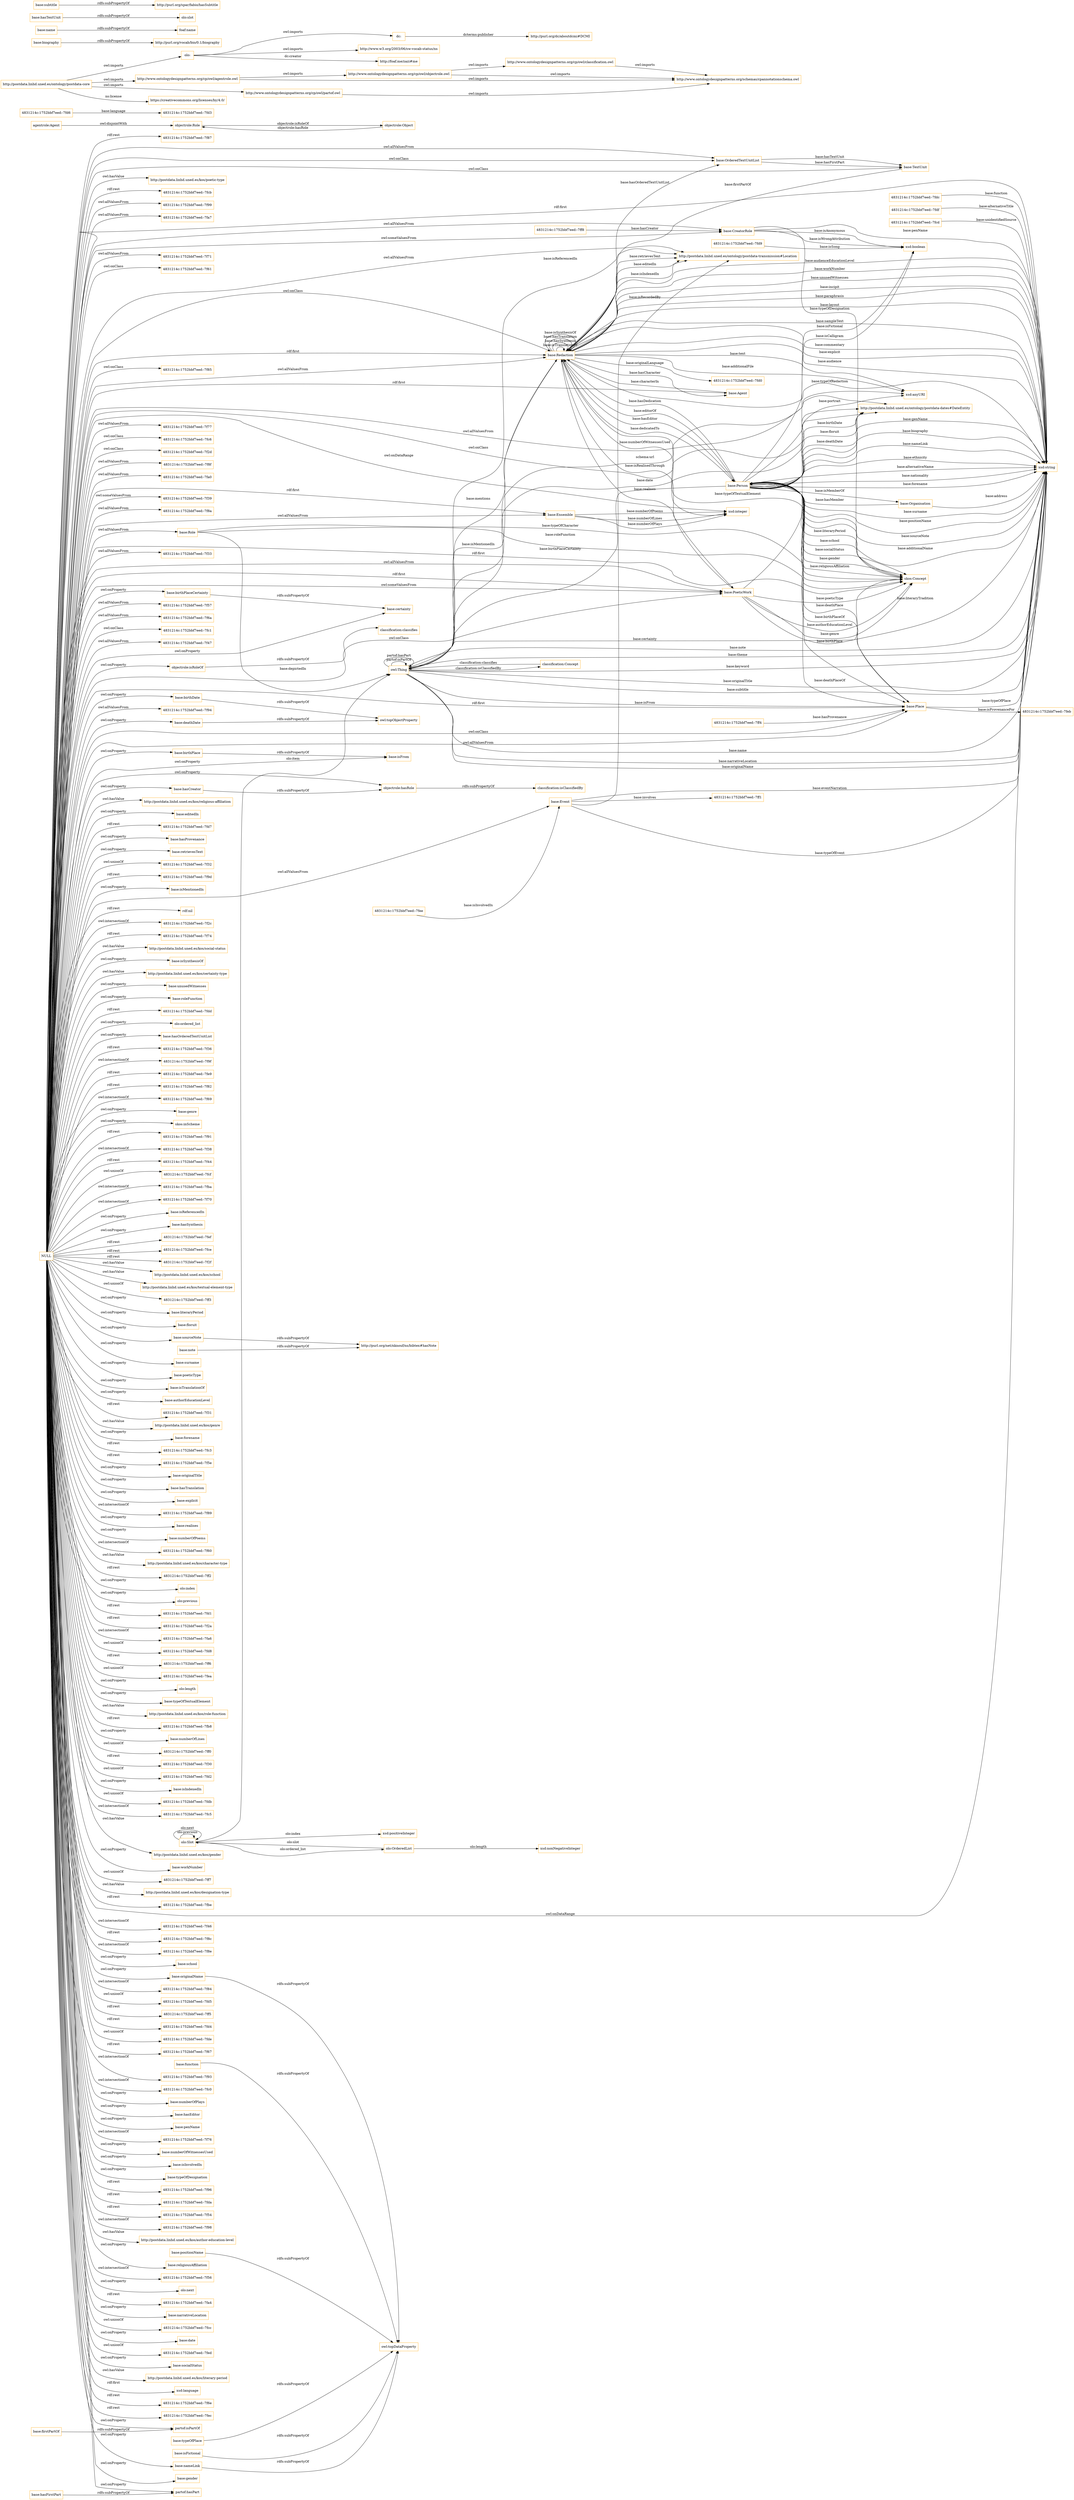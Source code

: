 digraph ar2dtool_diagram { 
rankdir=LR;
size="1501"
node [shape = rectangle, color="orange"]; "4831214c:1752bbf7eed:-7f99" "4831214c:1752bbf7eed:-7fa7" "base:Role" "4831214c:1752bbf7eed:-7ff1" "base:OrderedTextUnitList" "4831214c:1752bbf7eed:-7fd9" "4831214c:1752bbf7eed:-7fee" "agentrole:Agent" "4831214c:1752bbf7eed:-7ff4" "4831214c:1752bbf7eed:-7f71" "4831214c:1752bbf7eed:-7f61" "base:Agent" "base:CreatorRole" "base:Person" "base:Organisation" "4831214c:1752bbf7eed:-7f85" "base:Redaction" "4831214c:1752bbf7eed:-7fdc" "base:Ensemble" "4831214c:1752bbf7eed:-7fd6" "4831214c:1752bbf7eed:-7f77" "4831214c:1752bbf7eed:-7fc6" "4831214c:1752bbf7eed:-7fdf" "4831214c:1752bbf7eed:-7ff8" "4831214c:1752bbf7eed:-7f2d" "4831214c:1752bbf7eed:-7f8f" "4831214c:1752bbf7eed:-7fa0" "base:TextUnit" "4831214c:1752bbf7eed:-7f39" "4831214c:1752bbf7eed:-7f8a" "skos:Concept" "http://postdata.linhd.uned.es/ontology/postdata-dates#DateEntity" "4831214c:1752bbf7eed:-7f33" "base:Place" "4831214c:1752bbf7eed:-7feb" "base:Event" "4831214c:1752bbf7eed:-7f57" "4831214c:1752bbf7eed:-7f6a" "4831214c:1752bbf7eed:-7fc1" "4831214c:1752bbf7eed:-7f47" "4831214c:1752bbf7eed:-7fcd" "http://postdata.linhd.uned.es/ontology/postdata-transmission#Location" "base:PoeticWork" "4831214c:1752bbf7eed:-7f94" "owl:Thing" "objectrole:Role" "objectrole:Object" "olo:Slot" "olo:OrderedList" "classification:Concept" ; /*classes style*/
	"base:deathDate" -> "owl:topObjectProperty" [ label = "rdfs:subPropertyOf" ];
	"http://www.ontologydesignpatterns.org/cp/owl/objectrole.owl" -> "http://www.ontologydesignpatterns.org/cp/owl/classification.owl" [ label = "owl:imports" ];
	"http://www.ontologydesignpatterns.org/cp/owl/objectrole.owl" -> "http://www.ontologydesignpatterns.org/schemas/cpannotationschema.owl" [ label = "owl:imports" ];
	"http://www.ontologydesignpatterns.org/cp/owl/classification.owl" -> "http://www.ontologydesignpatterns.org/schemas/cpannotationschema.owl" [ label = "owl:imports" ];
	"base:firstPartOf" -> "partof:isPartOf" [ label = "rdfs:subPropertyOf" ];
	"agentrole:Agent" -> "objectrole:Role" [ label = "owl:disjointWith" ];
	"dc:" -> "http://purl.org/dc/aboutdcmi#DCMI" [ label = "dcterms:publisher" ];
	"olo:" -> "http://www.w3.org/2003/06/sw-vocab-status/ns" [ label = "owl:imports" ];
	"olo:" -> "dc:" [ label = "owl:imports" ];
	"olo:" -> "http://foaf.me/zazi#me" [ label = "dc:creator" ];
	"base:birthPlaceCertainty" -> "base:certainty" [ label = "rdfs:subPropertyOf" ];
	"base:biography" -> "http://purl.org/vocab/bio/0.1/biography" [ label = "rdfs:subPropertyOf" ];
	"objectrole:isRoleOf" -> "classification:classifies" [ label = "rdfs:subPropertyOf" ];
	"base:nameLink" -> "owl:topDataProperty" [ label = "rdfs:subPropertyOf" ];
	"base:sourceNote" -> "http://purl.org/net/nknouf/ns/bibtex#hasNote" [ label = "rdfs:subPropertyOf" ];
	"base:name" -> "foaf:name" [ label = "rdfs:subPropertyOf" ];
	"base:hasTextUnit" -> "olo:slot" [ label = "rdfs:subPropertyOf" ];
	"NULL" -> "base:birthPlace" [ label = "owl:onProperty" ];
	"NULL" -> "http://postdata.linhd.uned.es/kos/religious-affiliation" [ label = "owl:hasValue" ];
	"NULL" -> "base:PoeticWork" [ label = "owl:allValuesFrom" ];
	"NULL" -> "base:CreatorRole" [ label = "owl:someValuesFrom" ];
	"NULL" -> "4831214c:1752bbf7eed:-7f8a" [ label = "owl:allValuesFrom" ];
	"NULL" -> "base:editedIn" [ label = "owl:onProperty" ];
	"NULL" -> "4831214c:1752bbf7eed:-7fd7" [ label = "rdf:rest" ];
	"NULL" -> "base:Place" [ label = "rdf:first" ];
	"NULL" -> "base:hasProvenance" [ label = "owl:onProperty" ];
	"NULL" -> "base:retrievesText" [ label = "owl:onProperty" ];
	"NULL" -> "4831214c:1752bbf7eed:-7f32" [ label = "owl:unionOf" ];
	"NULL" -> "base:PoeticWork" [ label = "rdf:first" ];
	"NULL" -> "4831214c:1752bbf7eed:-7f9d" [ label = "rdf:rest" ];
	"NULL" -> "base:isMentionedIn" [ label = "owl:onProperty" ];
	"NULL" -> "base:birthDate" [ label = "owl:onProperty" ];
	"NULL" -> "rdf:nil" [ label = "rdf:rest" ];
	"NULL" -> "4831214c:1752bbf7eed:-7f2c" [ label = "owl:intersectionOf" ];
	"NULL" -> "4831214c:1752bbf7eed:-7f74" [ label = "rdf:rest" ];
	"NULL" -> "http://postdata.linhd.uned.es/kos/social-status" [ label = "owl:hasValue" ];
	"NULL" -> "base:isSynthesisOf" [ label = "owl:onProperty" ];
	"NULL" -> "base:birthPlaceCertainty" [ label = "owl:onProperty" ];
	"NULL" -> "http://postdata.linhd.uned.es/kos/certainty-type" [ label = "owl:hasValue" ];
	"NULL" -> "base:unusedWitnesses" [ label = "owl:onProperty" ];
	"NULL" -> "objectrole:isRoleOf" [ label = "owl:onProperty" ];
	"NULL" -> "base:roleFunction" [ label = "owl:onProperty" ];
	"NULL" -> "4831214c:1752bbf7eed:-7fdd" [ label = "rdf:rest" ];
	"NULL" -> "4831214c:1752bbf7eed:-7f57" [ label = "owl:allValuesFrom" ];
	"NULL" -> "partof:isPartOf" [ label = "owl:onProperty" ];
	"NULL" -> "olo:ordered_list" [ label = "owl:onProperty" ];
	"NULL" -> "base:hasOrderedTextUnitList" [ label = "owl:onProperty" ];
	"NULL" -> "4831214c:1752bbf7eed:-7f36" [ label = "rdf:rest" ];
	"NULL" -> "4831214c:1752bbf7eed:-7f9f" [ label = "owl:intersectionOf" ];
	"NULL" -> "4831214c:1752bbf7eed:-7fe9" [ label = "rdf:rest" ];
	"NULL" -> "4831214c:1752bbf7eed:-7f82" [ label = "rdf:rest" ];
	"NULL" -> "4831214c:1752bbf7eed:-7f69" [ label = "owl:intersectionOf" ];
	"NULL" -> "base:Role" [ label = "owl:allValuesFrom" ];
	"NULL" -> "base:genre" [ label = "owl:onProperty" ];
	"NULL" -> "base:OrderedTextUnitList" [ label = "owl:allValuesFrom" ];
	"NULL" -> "skos:inScheme" [ label = "owl:onProperty" ];
	"NULL" -> "4831214c:1752bbf7eed:-7f91" [ label = "rdf:rest" ];
	"NULL" -> "base:CreatorRole" [ label = "owl:allValuesFrom" ];
	"NULL" -> "http://postdata.linhd.uned.es/ontology/postdata-dates#DateEntity" [ label = "owl:onClass" ];
	"NULL" -> "4831214c:1752bbf7eed:-7f99" [ label = "owl:allValuesFrom" ];
	"NULL" -> "4831214c:1752bbf7eed:-7f38" [ label = "owl:intersectionOf" ];
	"NULL" -> "base:Ensemble" [ label = "owl:allValuesFrom" ];
	"NULL" -> "4831214c:1752bbf7eed:-7f44" [ label = "rdf:rest" ];
	"NULL" -> "4831214c:1752bbf7eed:-7fcf" [ label = "owl:unionOf" ];
	"NULL" -> "4831214c:1752bbf7eed:-7fba" [ label = "owl:intersectionOf" ];
	"NULL" -> "4831214c:1752bbf7eed:-7f70" [ label = "owl:intersectionOf" ];
	"NULL" -> "4831214c:1752bbf7eed:-7f47" [ label = "owl:allValuesFrom" ];
	"NULL" -> "base:isReferencedIn" [ label = "owl:onProperty" ];
	"NULL" -> "base:hasSynthesis" [ label = "owl:onProperty" ];
	"NULL" -> "4831214c:1752bbf7eed:-7fef" [ label = "rdf:rest" ];
	"NULL" -> "4831214c:1752bbf7eed:-7fce" [ label = "rdf:rest" ];
	"NULL" -> "4831214c:1752bbf7eed:-7f2f" [ label = "rdf:rest" ];
	"NULL" -> "base:Agent" [ label = "rdf:first" ];
	"NULL" -> "http://postdata.linhd.uned.es/kos/school" [ label = "owl:hasValue" ];
	"NULL" -> "skos:Concept" [ label = "rdf:first" ];
	"NULL" -> "http://postdata.linhd.uned.es/kos/textual-element-type" [ label = "owl:hasValue" ];
	"NULL" -> "4831214c:1752bbf7eed:-7ff3" [ label = "owl:unionOf" ];
	"NULL" -> "base:literaryPeriod" [ label = "owl:onProperty" ];
	"NULL" -> "base:floruit" [ label = "owl:onProperty" ];
	"NULL" -> "4831214c:1752bbf7eed:-7f39" [ label = "owl:someValuesFrom" ];
	"NULL" -> "xsd:string" [ label = "owl:onDataRange" ];
	"NULL" -> "base:surname" [ label = "owl:onProperty" ];
	"NULL" -> "base:poeticType" [ label = "owl:onProperty" ];
	"NULL" -> "base:isTranslationOf" [ label = "owl:onProperty" ];
	"NULL" -> "base:authorEducationLevel" [ label = "owl:onProperty" ];
	"NULL" -> "4831214c:1752bbf7eed:-7f31" [ label = "rdf:rest" ];
	"NULL" -> "http://postdata.linhd.uned.es/kos/genre" [ label = "owl:hasValue" ];
	"NULL" -> "base:forename" [ label = "owl:onProperty" ];
	"NULL" -> "4831214c:1752bbf7eed:-7fc3" [ label = "rdf:rest" ];
	"NULL" -> "4831214c:1752bbf7eed:-7f5e" [ label = "rdf:rest" ];
	"NULL" -> "base:originalTitle" [ label = "owl:onProperty" ];
	"NULL" -> "4831214c:1752bbf7eed:-7fc1" [ label = "owl:onClass" ];
	"NULL" -> "base:hasTranslation" [ label = "owl:onProperty" ];
	"NULL" -> "base:Redaction" [ label = "owl:allValuesFrom" ];
	"NULL" -> "base:explicit" [ label = "owl:onProperty" ];
	"NULL" -> "4831214c:1752bbf7eed:-7f89" [ label = "owl:intersectionOf" ];
	"NULL" -> "base:realises" [ label = "owl:onProperty" ];
	"NULL" -> "base:numberOfPoems" [ label = "owl:onProperty" ];
	"NULL" -> "base:PoeticWork" [ label = "owl:someValuesFrom" ];
	"NULL" -> "4831214c:1752bbf7eed:-7f60" [ label = "owl:intersectionOf" ];
	"NULL" -> "http://postdata.linhd.uned.es/kos/character-type" [ label = "owl:hasValue" ];
	"NULL" -> "4831214c:1752bbf7eed:-7ff2" [ label = "rdf:rest" ];
	"NULL" -> "olo:index" [ label = "owl:onProperty" ];
	"NULL" -> "olo:previous" [ label = "owl:onProperty" ];
	"NULL" -> "4831214c:1752bbf7eed:-7fd1" [ label = "rdf:rest" ];
	"NULL" -> "4831214c:1752bbf7eed:-7f2a" [ label = "rdf:rest" ];
	"NULL" -> "4831214c:1752bbf7eed:-7f71" [ label = "owl:allValuesFrom" ];
	"NULL" -> "4831214c:1752bbf7eed:-7fa6" [ label = "owl:intersectionOf" ];
	"NULL" -> "4831214c:1752bbf7eed:-7fd8" [ label = "owl:unionOf" ];
	"NULL" -> "4831214c:1752bbf7eed:-7ff6" [ label = "rdf:rest" ];
	"NULL" -> "base:PoeticWork" [ label = "owl:onClass" ];
	"NULL" -> "xsd:string" [ label = "rdf:first" ];
	"NULL" -> "4831214c:1752bbf7eed:-7fea" [ label = "owl:unionOf" ];
	"NULL" -> "olo:length" [ label = "owl:onProperty" ];
	"NULL" -> "base:typeOfTextualElement" [ label = "owl:onProperty" ];
	"NULL" -> "http://postdata.linhd.uned.es/kos/role-function" [ label = "owl:hasValue" ];
	"NULL" -> "4831214c:1752bbf7eed:-7fb8" [ label = "rdf:rest" ];
	"NULL" -> "4831214c:1752bbf7eed:-7f85" [ label = "owl:onClass" ];
	"NULL" -> "base:numberOfLines" [ label = "owl:onProperty" ];
	"NULL" -> "4831214c:1752bbf7eed:-7ff0" [ label = "owl:unionOf" ];
	"NULL" -> "4831214c:1752bbf7eed:-7f77" [ label = "owl:allValuesFrom" ];
	"NULL" -> "4831214c:1752bbf7eed:-7f30" [ label = "rdf:rest" ];
	"NULL" -> "4831214c:1752bbf7eed:-7fd2" [ label = "owl:unionOf" ];
	"NULL" -> "base:isIndexedIn" [ label = "owl:onProperty" ];
	"NULL" -> "4831214c:1752bbf7eed:-7f6a" [ label = "owl:allValuesFrom" ];
	"NULL" -> "4831214c:1752bbf7eed:-7fdb" [ label = "owl:unionOf" ];
	"NULL" -> "4831214c:1752bbf7eed:-7f61" [ label = "owl:onClass" ];
	"NULL" -> "4831214c:1752bbf7eed:-7fc5" [ label = "owl:intersectionOf" ];
	"NULL" -> "http://postdata.linhd.uned.es/kos/gender" [ label = "owl:hasValue" ];
	"NULL" -> "base:workNumber" [ label = "owl:onProperty" ];
	"NULL" -> "base:hasCreator" [ label = "owl:onProperty" ];
	"NULL" -> "4831214c:1752bbf7eed:-7ff7" [ label = "owl:unionOf" ];
	"NULL" -> "http://postdata.linhd.uned.es/kos/designation-type" [ label = "owl:hasValue" ];
	"NULL" -> "4831214c:1752bbf7eed:-7fbe" [ label = "rdf:rest" ];
	"NULL" -> "base:deathDate" [ label = "owl:onProperty" ];
	"NULL" -> "4831214c:1752bbf7eed:-7f2d" [ label = "owl:onClass" ];
	"NULL" -> "4831214c:1752bbf7eed:-7f94" [ label = "owl:allValuesFrom" ];
	"NULL" -> "4831214c:1752bbf7eed:-7f46" [ label = "owl:intersectionOf" ];
	"NULL" -> "base:isFrom" [ label = "owl:onProperty" ];
	"NULL" -> "4831214c:1752bbf7eed:-7f8c" [ label = "rdf:rest" ];
	"NULL" -> "4831214c:1752bbf7eed:-7f8e" [ label = "owl:intersectionOf" ];
	"NULL" -> "base:Redaction" [ label = "owl:onClass" ];
	"NULL" -> "base:school" [ label = "owl:onProperty" ];
	"NULL" -> "4831214c:1752bbf7eed:-7f84" [ label = "owl:intersectionOf" ];
	"NULL" -> "4831214c:1752bbf7eed:-7fd5" [ label = "owl:unionOf" ];
	"NULL" -> "xsd:integer" [ label = "owl:onDataRange" ];
	"NULL" -> "4831214c:1752bbf7eed:-7fc6" [ label = "owl:onClass" ];
	"NULL" -> "4831214c:1752bbf7eed:-7ff5" [ label = "rdf:rest" ];
	"NULL" -> "4831214c:1752bbf7eed:-7fd4" [ label = "rdf:rest" ];
	"NULL" -> "4831214c:1752bbf7eed:-7fde" [ label = "owl:unionOf" ];
	"NULL" -> "4831214c:1752bbf7eed:-7f67" [ label = "rdf:rest" ];
	"NULL" -> "4831214c:1752bbf7eed:-7f93" [ label = "owl:intersectionOf" ];
	"NULL" -> "objectrole:hasRole" [ label = "owl:onProperty" ];
	"NULL" -> "partof:hasPart" [ label = "owl:onProperty" ];
	"NULL" -> "4831214c:1752bbf7eed:-7fc0" [ label = "owl:intersectionOf" ];
	"NULL" -> "base:Place" [ label = "owl:onClass" ];
	"NULL" -> "base:numberOfPlays" [ label = "owl:onProperty" ];
	"NULL" -> "base:hasEditor" [ label = "owl:onProperty" ];
	"NULL" -> "base:penName" [ label = "owl:onProperty" ];
	"NULL" -> "base:nameLink" [ label = "owl:onProperty" ];
	"NULL" -> "base:Ensemble" [ label = "rdf:first" ];
	"NULL" -> "4831214c:1752bbf7eed:-7f76" [ label = "owl:intersectionOf" ];
	"NULL" -> "base:numberOfWitnessesUsed" [ label = "owl:onProperty" ];
	"NULL" -> "base:isInvolvedIn" [ label = "owl:onProperty" ];
	"NULL" -> "base:typeOfDesignation" [ label = "owl:onProperty" ];
	"NULL" -> "4831214c:1752bbf7eed:-7f96" [ label = "rdf:rest" ];
	"NULL" -> "http://postdata.linhd.uned.es/ontology/postdata-transmission#Location" [ label = "owl:allValuesFrom" ];
	"NULL" -> "base:Redaction" [ label = "rdf:first" ];
	"NULL" -> "4831214c:1752bbf7eed:-7fda" [ label = "rdf:rest" ];
	"NULL" -> "4831214c:1752bbf7eed:-7f54" [ label = "rdf:rest" ];
	"NULL" -> "4831214c:1752bbf7eed:-7f33" [ label = "owl:allValuesFrom" ];
	"NULL" -> "4831214c:1752bbf7eed:-7f98" [ label = "owl:intersectionOf" ];
	"NULL" -> "http://postdata.linhd.uned.es/kos/author-education-level" [ label = "owl:hasValue" ];
	"NULL" -> "base:originalName" [ label = "owl:onProperty" ];
	"NULL" -> "base:religiousAffiliation" [ label = "owl:onProperty" ];
	"NULL" -> "4831214c:1752bbf7eed:-7f56" [ label = "owl:intersectionOf" ];
	"NULL" -> "olo:next" [ label = "owl:onProperty" ];
	"NULL" -> "4831214c:1752bbf7eed:-7fa4" [ label = "rdf:rest" ];
	"NULL" -> "base:sourceNote" [ label = "owl:onProperty" ];
	"NULL" -> "base:narrativeLocation" [ label = "owl:onProperty" ];
	"NULL" -> "4831214c:1752bbf7eed:-7fcc" [ label = "owl:unionOf" ];
	"NULL" -> "base:certainty" [ label = "owl:onProperty" ];
	"NULL" -> "base:date" [ label = "owl:onProperty" ];
	"NULL" -> "4831214c:1752bbf7eed:-7fed" [ label = "owl:unionOf" ];
	"NULL" -> "base:TextUnit" [ label = "owl:onClass" ];
	"NULL" -> "base:Place" [ label = "owl:allValuesFrom" ];
	"NULL" -> "base:socialStatus" [ label = "owl:onProperty" ];
	"NULL" -> "http://postdata.linhd.uned.es/kos/literary-period" [ label = "owl:hasValue" ];
	"NULL" -> "http://postdata.linhd.uned.es/ontology/postdata-dates#DateEntity" [ label = "owl:allValuesFrom" ];
	"NULL" -> "xsd:language" [ label = "rdf:first" ];
	"NULL" -> "4831214c:1752bbf7eed:-7fa7" [ label = "owl:allValuesFrom" ];
	"NULL" -> "4831214c:1752bbf7eed:-7f8f" [ label = "owl:allValuesFrom" ];
	"NULL" -> "4831214c:1752bbf7eed:-7f6e" [ label = "rdf:rest" ];
	"NULL" -> "4831214c:1752bbf7eed:-7fec" [ label = "rdf:rest" ];
	"NULL" -> "base:gender" [ label = "owl:onProperty" ];
	"NULL" -> "4831214c:1752bbf7eed:-7f87" [ label = "rdf:rest" ];
	"NULL" -> "http://postdata.linhd.uned.es/kos/poetic-type" [ label = "owl:hasValue" ];
	"NULL" -> "base:OrderedTextUnitList" [ label = "owl:onClass" ];
	"NULL" -> "4831214c:1752bbf7eed:-7fcb" [ label = "rdf:rest" ];
	"NULL" -> "base:Event" [ label = "owl:allValuesFrom" ];
	"NULL" -> "4831214c:1752bbf7eed:-7fa0" [ label = "owl:allValuesFrom" ];
	"base:hasFirstPart" -> "partof:hasPart" [ label = "rdfs:subPropertyOf" ];
	"base:hasCreator" -> "objectrole:hasRole" [ label = "rdfs:subPropertyOf" ];
	"base:birthPlace" -> "base:isFrom" [ label = "rdfs:subPropertyOf" ];
	"http://www.ontologydesignpatterns.org/cp/owl/agentrole.owl" -> "http://www.ontologydesignpatterns.org/cp/owl/objectrole.owl" [ label = "owl:imports" ];
	"http://www.ontologydesignpatterns.org/cp/owl/agentrole.owl" -> "http://www.ontologydesignpatterns.org/schemas/cpannotationschema.owl" [ label = "owl:imports" ];
	"base:isFictional" -> "owl:topDataProperty" [ label = "rdfs:subPropertyOf" ];
	"base:subtitle" -> "http://purl.org/spar/fabio/hasSubtitle" [ label = "rdfs:subPropertyOf" ];
	"base:function" -> "owl:topDataProperty" [ label = "rdfs:subPropertyOf" ];
	"base:originalName" -> "owl:topDataProperty" [ label = "rdfs:subPropertyOf" ];
	"http://www.ontologydesignpatterns.org/cp/owl/partof.owl" -> "http://www.ontologydesignpatterns.org/schemas/cpannotationschema.owl" [ label = "owl:imports" ];
	"http://postdata.linhd.uned.es/ontology/postdata-core" -> "https://creativecommons.org/licenses/by/4.0/" [ label = "ns:license" ];
	"http://postdata.linhd.uned.es/ontology/postdata-core" -> "http://www.ontologydesignpatterns.org/cp/owl/partof.owl" [ label = "owl:imports" ];
	"http://postdata.linhd.uned.es/ontology/postdata-core" -> "http://www.ontologydesignpatterns.org/cp/owl/agentrole.owl" [ label = "owl:imports" ];
	"http://postdata.linhd.uned.es/ontology/postdata-core" -> "olo:" [ label = "owl:imports" ];
	"base:note" -> "http://purl.org/net/nknouf/ns/bibtex#hasNote" [ label = "rdfs:subPropertyOf" ];
	"base:birthDate" -> "owl:topObjectProperty" [ label = "rdfs:subPropertyOf" ];
	"base:positionName" -> "owl:topDataProperty" [ label = "rdfs:subPropertyOf" ];
	"objectrole:hasRole" -> "classification:isClassifiedBy" [ label = "rdfs:subPropertyOf" ];
	"base:typeOfPlace" -> "owl:topDataProperty" [ label = "rdfs:subPropertyOf" ];
	"base:Redaction" -> "owl:Thing" [ label = "base:mentions" ];
	"base:Person" -> "xsd:boolean" [ label = "base:isFictional" ];
	"owl:Thing" -> "xsd:string" [ label = "base:narrativeLocation" ];
	"base:CreatorRole" -> "xsd:string" [ label = "base:penName" ];
	"base:Person" -> "base:Place" [ label = "base:deathPlace" ];
	"base:Ensemble" -> "xsd:integer" [ label = "base:numberOfLines" ];
	"base:Redaction" -> "xsd:string" [ label = "base:audienceEducationLevel" ];
	"base:Event" -> "xsd:string" [ label = "base:eventNarration" ];
	"base:Redaction" -> "xsd:string" [ label = "base:workNumber" ];
	"owl:Thing" -> "xsd:string" [ label = "base:originalName" ];
	"base:OrderedTextUnitList" -> "base:TextUnit" [ label = "base:hasTextUnit" ];
	"base:Redaction" -> "base:Person" [ label = "base:hasEditor" ];
	"olo:Slot" -> "olo:Slot" [ label = "olo:previous" ];
	"base:Redaction" -> "xsd:string" [ label = "base:unusedWitnesses" ];
	"base:Place" -> "base:Person" [ label = "base:deathPlaceOf" ];
	"base:Person" -> "http://postdata.linhd.uned.es/ontology/postdata-dates#DateEntity" [ label = "base:floruit" ];
	"base:Person" -> "xsd:string" [ label = "base:surname" ];
	"base:Person" -> "xsd:string" [ label = "base:positionName" ];
	"classification:Concept" -> "owl:Thing" [ label = "classification:classifies" ];
	"4831214c:1752bbf7eed:-7ff8" -> "base:CreatorRole" [ label = "base:hasCreator" ];
	"base:Redaction" -> "xsd:string" [ label = "base:paraphrasis" ];
	"base:Person" -> "base:Redaction" [ label = "base:hasDedication" ];
	"base:Event" -> "xsd:string" [ label = "base:typeOfEvent" ];
	"base:Person" -> "http://postdata.linhd.uned.es/ontology/postdata-dates#DateEntity" [ label = "base:deathDate" ];
	"base:Person" -> "base:Place" [ label = "base:birthPlace" ];
	"base:Event" -> "http://postdata.linhd.uned.es/ontology/postdata-transmission#Location" [ label = "base:isRecordedBy" ];
	"base:CreatorRole" -> "xsd:boolean" [ label = "base:isAnonymous" ];
	"base:Redaction" -> "base:Agent" [ label = "base:hasCharacter" ];
	"base:Redaction" -> "xsd:anyURI" [ label = "base:text" ];
	"base:Redaction" -> "xsd:anyURI" [ label = "base:additionalFile" ];
	"base:Person" -> "base:Organisation" [ label = "base:isMemberOf" ];
	"base:Redaction" -> "xsd:string" [ label = "base:layout" ];
	"base:PoeticWork" -> "xsd:boolean" [ label = "base:isCalligram" ];
	"olo:Slot" -> "olo:OrderedList" [ label = "olo:ordered_list" ];
	"base:Redaction" -> "http://postdata.linhd.uned.es/ontology/postdata-transmission#Location" [ label = "base:editedIn" ];
	"base:Redaction" -> "skos:Concept" [ label = "base:typeOfTextualElement" ];
	"olo:OrderedList" -> "xsd:nonNegativeInteger" [ label = "olo:length" ];
	"4831214c:1752bbf7eed:-7fee" -> "base:Event" [ label = "base:isInvolvedIn" ];
	"base:PoeticWork" -> "base:Redaction" [ label = "base:isRealisedThrough" ];
	"base:Redaction" -> "base:PoeticWork" [ label = "base:realises" ];
	"base:Person" -> "skos:Concept" [ label = "base:religiousAffiliation" ];
	"base:Person" -> "xsd:string" [ label = "base:sourceNote" ];
	"base:Redaction" -> "xsd:string" [ label = "base:sampleText" ];
	"base:Redaction" -> "xsd:string" [ label = "base:incipit" ];
	"base:Person" -> "http://postdata.linhd.uned.es/ontology/postdata-dates#DateEntity" [ label = "base:birthDate" ];
	"base:Person" -> "owl:Thing" [ label = "base:birthPlaceCertainty" ];
	"base:Person" -> "skos:Concept" [ label = "base:literaryPeriod" ];
	"base:Person" -> "xsd:string" [ label = "base:additionalName" ];
	"base:Person" -> "xsd:string" [ label = "base:genName" ];
	"base:Person" -> "base:Redaction" [ label = "base:editorOf" ];
	"base:CreatorRole" -> "skos:Concept" [ label = "base:typeOfDesignation" ];
	"base:Person" -> "xsd:string" [ label = "base:biography" ];
	"base:Redaction" -> "base:Redaction" [ label = "base:isTranslationOf" ];
	"owl:Thing" -> "skos:Concept" [ label = "base:certainty" ];
	"base:Redaction" -> "base:Redaction" [ label = "base:hasSynthesis" ];
	"olo:OrderedList" -> "olo:Slot" [ label = "olo:slot" ];
	"base:Person" -> "skos:Concept" [ label = "base:school" ];
	"olo:Slot" -> "olo:Slot" [ label = "olo:next" ];
	"owl:Thing" -> "xsd:anyURI" [ label = "schema:url" ];
	"owl:Thing" -> "http://postdata.linhd.uned.es/ontology/postdata-transmission#Location" [ label = "base:isReferencedIn" ];
	"base:PoeticWork" -> "xsd:string" [ label = "base:literaryTradition" ];
	"owl:Thing" -> "xsd:string" [ label = "base:note" ];
	"4831214c:1752bbf7eed:-7fcd" -> "xsd:string" [ label = "base:unidentifiedSource" ];
	"owl:Thing" -> "xsd:string" [ label = "base:theme" ];
	"base:Event" -> "4831214c:1752bbf7eed:-7ff1" [ label = "base:involves" ];
	"base:Role" -> "skos:Concept" [ label = "base:roleFunction" ];
	"base:PoeticWork" -> "skos:Concept" [ label = "base:poeticType" ];
	"olo:Slot" -> "owl:Thing" [ label = "olo:item" ];
	"base:Place" -> "xsd:string" [ label = "base:typeOfPlace" ];
	"4831214c:1752bbf7eed:-7fd9" -> "xsd:boolean" [ label = "base:isSong" ];
	"base:Person" -> "xsd:string" [ label = "base:nameLink" ];
	"base:Ensemble" -> "xsd:integer" [ label = "base:numberOfPlays" ];
	"base:Place" -> "base:Person" [ label = "base:birthPlaceOf" ];
	"base:Redaction" -> "http://postdata.linhd.uned.es/ontology/postdata-transmission#Location" [ label = "base:isIndexedIn" ];
	"base:Person" -> "xsd:string" [ label = "base:ethnicity" ];
	"owl:Thing" -> "xsd:string" [ label = "base:keyword" ];
	"base:Redaction" -> "xsd:string" [ label = "base:commentary" ];
	"base:Redaction" -> "base:OrderedTextUnitList" [ label = "base:hasOrderedTextUnitList" ];
	"owl:Thing" -> "xsd:string" [ label = "base:originalTitle" ];
	"base:Person" -> "skos:Concept" [ label = "base:socialStatus" ];
	"owl:Thing" -> "classification:Concept" [ label = "classification:isClassifiedBy" ];
	"owl:Thing" -> "owl:Thing" [ label = "partof:isPartOf" ];
	"olo:Slot" -> "xsd:positiveInteger" [ label = "olo:index" ];
	"4831214c:1752bbf7eed:-7fdc" -> "xsd:string" [ label = "base:function" ];
	"base:PoeticWork" -> "skos:Concept" [ label = "base:authorEducationLevel" ];
	"owl:Thing" -> "base:Place" [ label = "base:isFrom" ];
	"base:Redaction" -> "base:Redaction" [ label = "base:hasTranslation" ];
	"base:CreatorRole" -> "xsd:boolean" [ label = "base:isWrongAttribution" ];
	"owl:Thing" -> "http://postdata.linhd.uned.es/ontology/postdata-dates#DateEntity" [ label = "base:date" ];
	"base:TextUnit" -> "base:Redaction" [ label = "base:firstPartOf" ];
	"base:Person" -> "xsd:string" [ label = "base:alternativeName" ];
	"objectrole:Object" -> "objectrole:Role" [ label = "objectrole:hasRole" ];
	"4831214c:1752bbf7eed:-7ff4" -> "base:Place" [ label = "base:hasProvenance" ];
	"base:Person" -> "xsd:string" [ label = "base:nationality" ];
	"owl:Thing" -> "base:Redaction" [ label = "base:isMentionedIn" ];
	"base:OrderedTextUnitList" -> "base:TextUnit" [ label = "base:hasFirstPart" ];
	"base:Person" -> "xsd:anyURI" [ label = "base:portrait" ];
	"4831214c:1752bbf7eed:-7fdf" -> "xsd:string" [ label = "base:alternativeTitle" ];
	"base:Organisation" -> "xsd:string" [ label = "base:address" ];
	"base:Role" -> "skos:Concept" [ label = "base:typeOfCharacter" ];
	"base:Organisation" -> "base:Person" [ label = "base:hasMember" ];
	"base:Place" -> "4831214c:1752bbf7eed:-7feb" [ label = "base:isProvenanceFor" ];
	"base:Redaction" -> "xsd:string" [ label = "base:explicit" ];
	"owl:Thing" -> "xsd:string" [ label = "base:subtitle" ];
	"base:Redaction" -> "http://postdata.linhd.uned.es/ontology/postdata-transmission#Location" [ label = "base:retrievesText" ];
	"base:Person" -> "skos:Concept" [ label = "base:gender" ];
	"base:PoeticWork" -> "skos:Concept" [ label = "base:genre" ];
	"owl:Thing" -> "xsd:string" [ label = "base:name" ];
	"base:Redaction" -> "base:Person" [ label = "base:dedicatedTo" ];
	"base:Person" -> "xsd:string" [ label = "base:forename" ];
	"base:Redaction" -> "xsd:string" [ label = "base:audience" ];
	"base:Ensemble" -> "xsd:integer" [ label = "base:numberOfPoems" ];
	"base:Redaction" -> "xsd:string" [ label = "base:typeOfRedaction" ];
	"base:Redaction" -> "xsd:integer" [ label = "base:numberOfWitnessesUsed" ];
	"base:Redaction" -> "4831214c:1752bbf7eed:-7fd0" [ label = "base:originalLanguage" ];
	"owl:Thing" -> "owl:Thing" [ label = "partof:hasPart" ];
	"base:Role" -> "owl:Thing" [ label = "base:depictedIn" ];
	"base:Agent" -> "base:Redaction" [ label = "base:characterIn" ];
	"4831214c:1752bbf7eed:-7fd6" -> "4831214c:1752bbf7eed:-7fd3" [ label = "base:language" ];
	"objectrole:Role" -> "objectrole:Object" [ label = "objectrole:isRoleOf" ];
	"base:Redaction" -> "base:Redaction" [ label = "base:isSynthesisOf" ];

}
